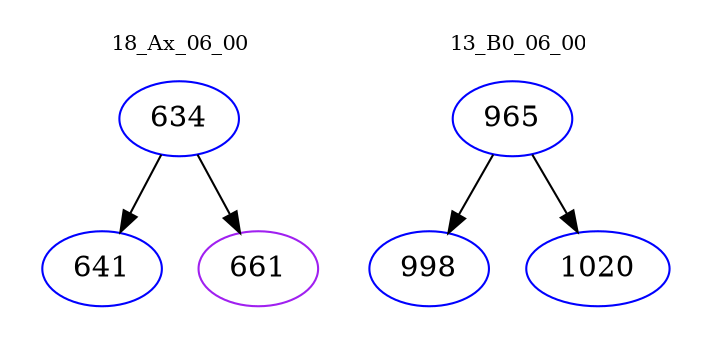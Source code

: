 digraph{
subgraph cluster_0 {
color = white
label = "18_Ax_06_00";
fontsize=10;
T0_634 [label="634", color="blue"]
T0_634 -> T0_641 [color="black"]
T0_641 [label="641", color="blue"]
T0_634 -> T0_661 [color="black"]
T0_661 [label="661", color="purple"]
}
subgraph cluster_1 {
color = white
label = "13_B0_06_00";
fontsize=10;
T1_965 [label="965", color="blue"]
T1_965 -> T1_998 [color="black"]
T1_998 [label="998", color="blue"]
T1_965 -> T1_1020 [color="black"]
T1_1020 [label="1020", color="blue"]
}
}
